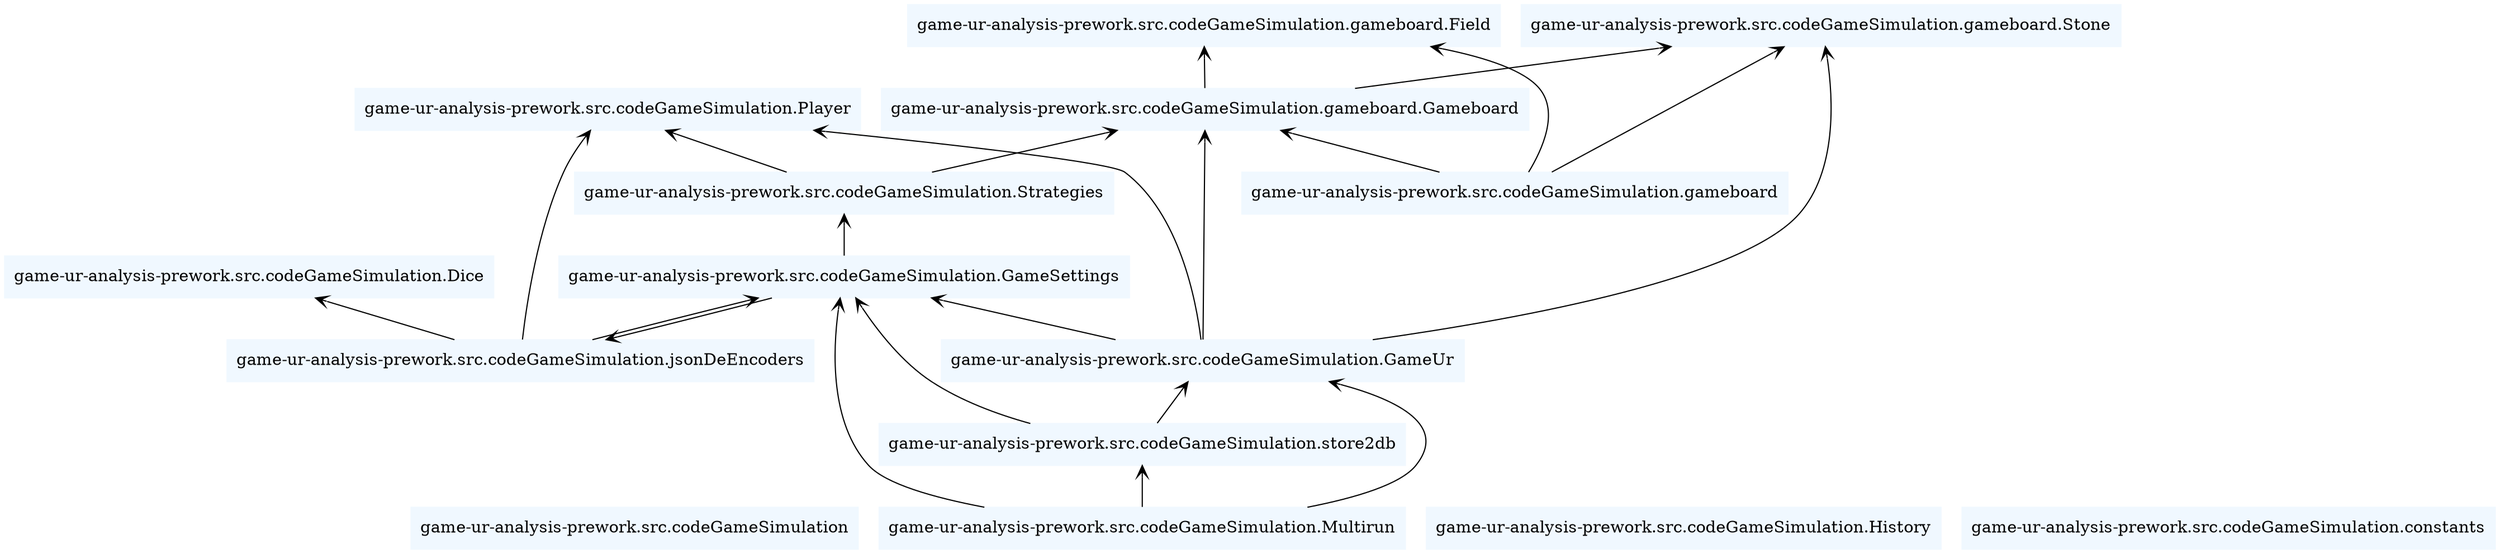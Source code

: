 digraph "packages" {
rankdir=BT
charset="utf-8"
"game-ur-analysis-prework.src.codeGameSimulation" [color="aliceblue", label="game-ur-analysis-prework.src.codeGameSimulation", shape="box", style="filled"];
"game-ur-analysis-prework.src.codeGameSimulation.Dice" [color="aliceblue", label="game-ur-analysis-prework.src.codeGameSimulation.Dice", shape="box", style="filled"];
"game-ur-analysis-prework.src.codeGameSimulation.GameSettings" [color="aliceblue", label="game-ur-analysis-prework.src.codeGameSimulation.GameSettings", shape="box", style="filled"];
"game-ur-analysis-prework.src.codeGameSimulation.GameUr" [color="aliceblue", label="game-ur-analysis-prework.src.codeGameSimulation.GameUr", shape="box", style="filled"];
"game-ur-analysis-prework.src.codeGameSimulation.History" [color="aliceblue", label="game-ur-analysis-prework.src.codeGameSimulation.History", shape="box", style="filled"];
"game-ur-analysis-prework.src.codeGameSimulation.Multirun" [color="aliceblue", label="game-ur-analysis-prework.src.codeGameSimulation.Multirun", shape="box", style="filled"];
"game-ur-analysis-prework.src.codeGameSimulation.Player" [color="aliceblue", label="game-ur-analysis-prework.src.codeGameSimulation.Player", shape="box", style="filled"];
"game-ur-analysis-prework.src.codeGameSimulation.Strategies" [color="aliceblue", label="game-ur-analysis-prework.src.codeGameSimulation.Strategies", shape="box", style="filled"];
"game-ur-analysis-prework.src.codeGameSimulation.constants" [color="aliceblue", label="game-ur-analysis-prework.src.codeGameSimulation.constants", shape="box", style="filled"];
"game-ur-analysis-prework.src.codeGameSimulation.gameboard" [color="aliceblue", label="game-ur-analysis-prework.src.codeGameSimulation.gameboard", shape="box", style="filled"];
"game-ur-analysis-prework.src.codeGameSimulation.gameboard.Field" [color="aliceblue", label="game-ur-analysis-prework.src.codeGameSimulation.gameboard.Field", shape="box", style="filled"];
"game-ur-analysis-prework.src.codeGameSimulation.gameboard.Gameboard" [color="aliceblue", label="game-ur-analysis-prework.src.codeGameSimulation.gameboard.Gameboard", shape="box", style="filled"];
"game-ur-analysis-prework.src.codeGameSimulation.gameboard.Stone" [color="aliceblue", label="game-ur-analysis-prework.src.codeGameSimulation.gameboard.Stone", shape="box", style="filled"];
"game-ur-analysis-prework.src.codeGameSimulation.jsonDeEncoders" [color="aliceblue", label="game-ur-analysis-prework.src.codeGameSimulation.jsonDeEncoders", shape="box", style="filled"];
"game-ur-analysis-prework.src.codeGameSimulation.store2db" [color="aliceblue", label="game-ur-analysis-prework.src.codeGameSimulation.store2db", shape="box", style="filled"];
"game-ur-analysis-prework.src.codeGameSimulation.GameSettings" -> "game-ur-analysis-prework.src.codeGameSimulation.Strategies" [arrowhead="open", arrowtail="none"];
"game-ur-analysis-prework.src.codeGameSimulation.GameSettings" -> "game-ur-analysis-prework.src.codeGameSimulation.jsonDeEncoders" [arrowhead="open", arrowtail="none"];
"game-ur-analysis-prework.src.codeGameSimulation.GameUr" -> "game-ur-analysis-prework.src.codeGameSimulation.GameSettings" [arrowhead="open", arrowtail="none"];
"game-ur-analysis-prework.src.codeGameSimulation.GameUr" -> "game-ur-analysis-prework.src.codeGameSimulation.Player" [arrowhead="open", arrowtail="none"];
"game-ur-analysis-prework.src.codeGameSimulation.GameUr" -> "game-ur-analysis-prework.src.codeGameSimulation.gameboard.Gameboard" [arrowhead="open", arrowtail="none"];
"game-ur-analysis-prework.src.codeGameSimulation.GameUr" -> "game-ur-analysis-prework.src.codeGameSimulation.gameboard.Stone" [arrowhead="open", arrowtail="none"];
"game-ur-analysis-prework.src.codeGameSimulation.Multirun" -> "game-ur-analysis-prework.src.codeGameSimulation.GameSettings" [arrowhead="open", arrowtail="none"];
"game-ur-analysis-prework.src.codeGameSimulation.Multirun" -> "game-ur-analysis-prework.src.codeGameSimulation.GameUr" [arrowhead="open", arrowtail="none"];
"game-ur-analysis-prework.src.codeGameSimulation.Multirun" -> "game-ur-analysis-prework.src.codeGameSimulation.store2db" [arrowhead="open", arrowtail="none"];
"game-ur-analysis-prework.src.codeGameSimulation.Strategies" -> "game-ur-analysis-prework.src.codeGameSimulation.Player" [arrowhead="open", arrowtail="none"];
"game-ur-analysis-prework.src.codeGameSimulation.Strategies" -> "game-ur-analysis-prework.src.codeGameSimulation.gameboard.Gameboard" [arrowhead="open", arrowtail="none"];
"game-ur-analysis-prework.src.codeGameSimulation.gameboard" -> "game-ur-analysis-prework.src.codeGameSimulation.gameboard.Field" [arrowhead="open", arrowtail="none"];
"game-ur-analysis-prework.src.codeGameSimulation.gameboard" -> "game-ur-analysis-prework.src.codeGameSimulation.gameboard.Gameboard" [arrowhead="open", arrowtail="none"];
"game-ur-analysis-prework.src.codeGameSimulation.gameboard" -> "game-ur-analysis-prework.src.codeGameSimulation.gameboard.Stone" [arrowhead="open", arrowtail="none"];
"game-ur-analysis-prework.src.codeGameSimulation.gameboard.Gameboard" -> "game-ur-analysis-prework.src.codeGameSimulation.gameboard.Field" [arrowhead="open", arrowtail="none"];
"game-ur-analysis-prework.src.codeGameSimulation.gameboard.Gameboard" -> "game-ur-analysis-prework.src.codeGameSimulation.gameboard.Stone" [arrowhead="open", arrowtail="none"];
"game-ur-analysis-prework.src.codeGameSimulation.jsonDeEncoders" -> "game-ur-analysis-prework.src.codeGameSimulation.Dice" [arrowhead="open", arrowtail="none"];
"game-ur-analysis-prework.src.codeGameSimulation.jsonDeEncoders" -> "game-ur-analysis-prework.src.codeGameSimulation.GameSettings" [arrowhead="open", arrowtail="none"];
"game-ur-analysis-prework.src.codeGameSimulation.jsonDeEncoders" -> "game-ur-analysis-prework.src.codeGameSimulation.Player" [arrowhead="open", arrowtail="none"];
"game-ur-analysis-prework.src.codeGameSimulation.store2db" -> "game-ur-analysis-prework.src.codeGameSimulation.GameSettings" [arrowhead="open", arrowtail="none"];
"game-ur-analysis-prework.src.codeGameSimulation.store2db" -> "game-ur-analysis-prework.src.codeGameSimulation.GameUr" [arrowhead="open", arrowtail="none"];
}
